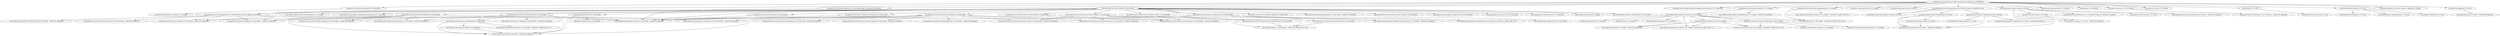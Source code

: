 digraph groovy__GMavenPlus {
	"org.codehaus.gmavenplus:gmavenplus-plugin:maven-plugin:4.3.0-SNAPSHOT" -> "org.apache.maven:maven-artifact:jar:3.9.9:provided" ; 
	"org.codehaus.gmavenplus:gmavenplus-plugin:maven-plugin:4.3.0-SNAPSHOT" -> "org.apache.maven:maven-core:jar:3.9.9:provided" ; 
	"org.codehaus.gmavenplus:gmavenplus-plugin:maven-plugin:4.3.0-SNAPSHOT" -> "org.apache.maven:maven-model:jar:3.9.9:provided (scope not updated to provided)" ; 
	"org.codehaus.gmavenplus:gmavenplus-plugin:maven-plugin:4.3.0-SNAPSHOT" -> "org.apache.maven:maven-plugin-api:jar:3.9.9:provided (scope not updated to provided)" ; 
	"org.codehaus.gmavenplus:gmavenplus-plugin:maven-plugin:4.3.0-SNAPSHOT" -> "org.apache.maven.plugin-tools:maven-plugin-annotations:jar:3.15.1:provided" ; 
	"org.codehaus.gmavenplus:gmavenplus-plugin:maven-plugin:4.3.0-SNAPSHOT" -> "org.apache.maven:maven-archiver:jar:3.6.3:compile" ; 
	"org.codehaus.gmavenplus:gmavenplus-plugin:maven-plugin:4.3.0-SNAPSHOT" -> "org.apache.maven.shared:file-management:jar:3.1.0:compile" ; 
	"org.codehaus.gmavenplus:gmavenplus-plugin:maven-plugin:4.3.0-SNAPSHOT" -> "commons-io:commons-io:jar:2.18.0:compile" ; 
	"org.codehaus.gmavenplus:gmavenplus-plugin:maven-plugin:4.3.0-SNAPSHOT" -> "org.apache.groovy:groovy:jar:4.0.26:test" ; 
	"org.codehaus.gmavenplus:gmavenplus-plugin:maven-plugin:4.3.0-SNAPSHOT" -> "org.apache.groovy:groovy-ant:jar:4.0.26:test" ; 
	"org.codehaus.gmavenplus:gmavenplus-plugin:maven-plugin:4.3.0-SNAPSHOT" -> "org.apache.groovy:groovy-groovydoc:jar:4.0.26:test (scope not updated to test)" ; 
	"org.codehaus.gmavenplus:gmavenplus-plugin:maven-plugin:4.3.0-SNAPSHOT" -> "org.fusesource.jansi:jansi:jar:2.4.1:runtime" ; 
	"org.codehaus.gmavenplus:gmavenplus-plugin:maven-plugin:4.3.0-SNAPSHOT" -> "jline:jline:jar:2.14.6:runtime" ; 
	"org.codehaus.gmavenplus:gmavenplus-plugin:maven-plugin:4.3.0-SNAPSHOT" -> "org.apache.ant:ant:jar:1.10.15:runtime" ; 
	"org.codehaus.gmavenplus:gmavenplus-plugin:maven-plugin:4.3.0-SNAPSHOT" -> "org.apache.ivy:ivy:jar:2.5.3:runtime" ; 
	"org.codehaus.gmavenplus:gmavenplus-plugin:maven-plugin:4.3.0-SNAPSHOT" -> "junit:junit:jar:4.13.2:test" ; 
	"org.codehaus.gmavenplus:gmavenplus-plugin:maven-plugin:4.3.0-SNAPSHOT" -> "org.mockito:mockito-core:jar:5.14.2:test" ; 
	"org.codehaus.gmavenplus:gmavenplus-plugin:maven-plugin:4.3.0-SNAPSHOT" -> "org.slf4j:slf4j-api:jar:2.0.16:test (scope not updated to compile)" ; 
	"org.codehaus.gmavenplus:gmavenplus-plugin:maven-plugin:4.3.0-SNAPSHOT" -> "org.slf4j:slf4j-simple:jar:2.0.16:test" ; 
	"org.apache.maven:maven-artifact:jar:3.9.9:provided" -> "org.codehaus.plexus:plexus-utils:jar:3.5.1:compile" ; 
	"org.apache.maven:maven-core:jar:3.9.9:provided" -> "(org.apache.maven:maven-model:jar:3.9.9:provided - omitted for duplicate)" ; 
	"org.apache.maven:maven-core:jar:3.9.9:provided" -> "org.apache.maven:maven-settings:jar:3.9.9:provided" ; 
	"org.apache.maven:maven-core:jar:3.9.9:provided" -> "org.apache.maven:maven-settings-builder:jar:3.9.9:provided" ; 
	"org.apache.maven:maven-core:jar:3.9.9:provided" -> "org.apache.maven:maven-builder-support:jar:3.9.9:provided" ; 
	"org.apache.maven:maven-core:jar:3.9.9:provided" -> "org.apache.maven:maven-repository-metadata:jar:3.9.9:provided" ; 
	"org.apache.maven:maven-core:jar:3.9.9:provided" -> "(org.apache.maven:maven-artifact:jar:3.9.9:provided - omitted for duplicate)" ; 
	"org.apache.maven:maven-core:jar:3.9.9:provided" -> "(org.apache.maven:maven-plugin-api:jar:3.9.9:provided - omitted for duplicate)" ; 
	"org.apache.maven:maven-core:jar:3.9.9:provided" -> "org.apache.maven:maven-model-builder:jar:3.9.9:provided" ; 
	"org.apache.maven:maven-core:jar:3.9.9:provided" -> "org.apache.maven:maven-resolver-provider:jar:3.9.9:provided" ; 
	"org.apache.maven:maven-core:jar:3.9.9:provided" -> "org.apache.maven.resolver:maven-resolver-impl:jar:1.9.22:provided" ; 
	"org.apache.maven:maven-core:jar:3.9.9:provided" -> "org.apache.maven.resolver:maven-resolver-api:jar:1.9.22:provided" ; 
	"org.apache.maven:maven-core:jar:3.9.9:provided" -> "org.apache.maven.resolver:maven-resolver-spi:jar:1.9.22:provided" ; 
	"org.apache.maven:maven-core:jar:3.9.9:provided" -> "org.apache.maven.resolver:maven-resolver-util:jar:1.9.22:provided" ; 
	"org.apache.maven:maven-core:jar:3.9.9:provided" -> "org.apache.maven.shared:maven-shared-utils:jar:3.4.2:provided" ; 
	"org.apache.maven:maven-core:jar:3.9.9:provided" -> "org.eclipse.sisu:org.eclipse.sisu.plexus:jar:0.9.0.M3:provided" ; 
	"org.apache.maven:maven-core:jar:3.9.9:provided" -> "org.eclipse.sisu:org.eclipse.sisu.inject:jar:0.9.0.M3:provided" ; 
	"org.apache.maven:maven-core:jar:3.9.9:provided" -> "com.google.inject:guice:jar:5.1.0:provided" ; 
	"org.apache.maven:maven-core:jar:3.9.9:provided" -> "com.google.guava:guava:jar:33.2.1-jre:provided" ; 
	"org.apache.maven:maven-core:jar:3.9.9:provided" -> "com.google.guava:failureaccess:jar:1.0.2:provided" ; 
	"org.apache.maven:maven-core:jar:3.9.9:provided" -> "javax.inject:javax.inject:jar:1:compile" ; 
	"org.apache.maven:maven-core:jar:3.9.9:provided" -> "(org.codehaus.plexus:plexus-utils:jar:3.5.1:provided - omitted for duplicate)" ; 
	"org.apache.maven:maven-core:jar:3.9.9:provided" -> "org.codehaus.plexus:plexus-classworlds:jar:2.8.0:provided" ; 
	"org.apache.maven:maven-core:jar:3.9.9:provided" -> "org.codehaus.plexus:plexus-interpolation:jar:1.27:compile" ; 
	"org.apache.maven:maven-core:jar:3.9.9:provided" -> "org.codehaus.plexus:plexus-component-annotations:jar:2.1.0:provided" ; 
	"org.apache.maven:maven-core:jar:3.9.9:provided" -> "(org.slf4j:slf4j-api:jar:1.7.36:provided - omitted for conflict with 2.0.16)" ; 
	"org.apache.maven:maven-settings:jar:3.9.9:provided" -> "(org.codehaus.plexus:plexus-utils:jar:3.5.1:provided - omitted for duplicate)" ; 
	"org.apache.maven:maven-settings-builder:jar:3.9.9:provided" -> "(org.apache.maven:maven-builder-support:jar:3.9.9:provided - omitted for duplicate)" ; 
	"org.apache.maven:maven-settings-builder:jar:3.9.9:provided" -> "(javax.inject:javax.inject:jar:1:provided - omitted for duplicate)" ; 
	"org.apache.maven:maven-settings-builder:jar:3.9.9:provided" -> "(org.codehaus.plexus:plexus-interpolation:jar:1.27:provided - omitted for duplicate)" ; 
	"org.apache.maven:maven-settings-builder:jar:3.9.9:provided" -> "(org.codehaus.plexus:plexus-utils:jar:3.5.1:provided - omitted for duplicate)" ; 
	"org.apache.maven:maven-settings-builder:jar:3.9.9:provided" -> "(org.apache.maven:maven-settings:jar:3.9.9:provided - omitted for duplicate)" ; 
	"org.apache.maven:maven-settings-builder:jar:3.9.9:provided" -> "org.codehaus.plexus:plexus-sec-dispatcher:jar:2.0:provided" ; 
	"org.codehaus.plexus:plexus-sec-dispatcher:jar:2.0:provided" -> "(org.codehaus.plexus:plexus-utils:jar:3.4.1:provided - omitted for conflict with 3.5.1)" ; 
	"org.codehaus.plexus:plexus-sec-dispatcher:jar:2.0:provided" -> "org.codehaus.plexus:plexus-cipher:jar:2.0:provided" ; 
	"org.codehaus.plexus:plexus-sec-dispatcher:jar:2.0:provided" -> "(javax.inject:javax.inject:jar:1:provided - omitted for duplicate)" ; 
	"org.codehaus.plexus:plexus-cipher:jar:2.0:provided" -> "(javax.inject:javax.inject:jar:1:provided - omitted for duplicate)" ; 
	"org.apache.maven:maven-repository-metadata:jar:3.9.9:provided" -> "(org.codehaus.plexus:plexus-utils:jar:3.5.1:provided - omitted for duplicate)" ; 
	"org.apache.maven:maven-model-builder:jar:3.9.9:provided" -> "(org.codehaus.plexus:plexus-interpolation:jar:1.27:provided - omitted for duplicate)" ; 
	"org.apache.maven:maven-model-builder:jar:3.9.9:provided" -> "(javax.inject:javax.inject:jar:1:provided - omitted for duplicate)" ; 
	"org.apache.maven:maven-model-builder:jar:3.9.9:provided" -> "(org.apache.maven:maven-model:jar:3.9.9:provided - omitted for duplicate)" ; 
	"org.apache.maven:maven-model-builder:jar:3.9.9:provided" -> "(org.apache.maven:maven-artifact:jar:3.9.9:provided - omitted for duplicate)" ; 
	"org.apache.maven:maven-model-builder:jar:3.9.9:provided" -> "(org.apache.maven:maven-builder-support:jar:3.9.9:provided - omitted for duplicate)" ; 
	"org.apache.maven:maven-model-builder:jar:3.9.9:provided" -> "(org.eclipse.sisu:org.eclipse.sisu.inject:jar:0.9.0.M3:provided - omitted for duplicate)" ; 
	"org.apache.maven:maven-resolver-provider:jar:3.9.9:provided" -> "(org.apache.maven:maven-model:jar:3.9.9:provided - omitted for duplicate)" ; 
	"org.apache.maven:maven-resolver-provider:jar:3.9.9:provided" -> "(org.apache.maven:maven-model-builder:jar:3.9.9:provided - omitted for duplicate)" ; 
	"org.apache.maven:maven-resolver-provider:jar:3.9.9:provided" -> "(org.apache.maven:maven-repository-metadata:jar:3.9.9:provided - omitted for duplicate)" ; 
	"org.apache.maven:maven-resolver-provider:jar:3.9.9:provided" -> "(org.apache.maven.resolver:maven-resolver-api:jar:1.9.22:provided - omitted for duplicate)" ; 
	"org.apache.maven:maven-resolver-provider:jar:3.9.9:provided" -> "(org.apache.maven.resolver:maven-resolver-spi:jar:1.9.22:provided - omitted for duplicate)" ; 
	"org.apache.maven:maven-resolver-provider:jar:3.9.9:provided" -> "(org.apache.maven.resolver:maven-resolver-util:jar:1.9.22:provided - omitted for duplicate)" ; 
	"org.apache.maven:maven-resolver-provider:jar:3.9.9:provided" -> "(org.apache.maven.resolver:maven-resolver-impl:jar:1.9.22:provided - omitted for duplicate)" ; 
	"org.apache.maven:maven-resolver-provider:jar:3.9.9:provided" -> "(org.codehaus.plexus:plexus-utils:jar:3.5.1:provided - omitted for duplicate)" ; 
	"org.apache.maven:maven-resolver-provider:jar:3.9.9:provided" -> "(javax.inject:javax.inject:jar:1:provided - omitted for duplicate)" ; 
	"org.apache.maven.resolver:maven-resolver-impl:jar:1.9.22:provided" -> "(org.apache.maven.resolver:maven-resolver-api:jar:1.9.22:provided - omitted for duplicate)" ; 
	"org.apache.maven.resolver:maven-resolver-impl:jar:1.9.22:provided" -> "(org.apache.maven.resolver:maven-resolver-spi:jar:1.9.22:provided - omitted for duplicate)" ; 
	"org.apache.maven.resolver:maven-resolver-impl:jar:1.9.22:provided" -> "org.apache.maven.resolver:maven-resolver-named-locks:jar:1.9.22:provided" ; 
	"org.apache.maven.resolver:maven-resolver-impl:jar:1.9.22:provided" -> "(org.apache.maven.resolver:maven-resolver-util:jar:1.9.22:provided - omitted for duplicate)" ; 
	"org.apache.maven.resolver:maven-resolver-impl:jar:1.9.22:provided" -> "(org.slf4j:slf4j-api:jar:1.7.36:provided - omitted for conflict with 2.0.16)" ; 
	"org.apache.maven.resolver:maven-resolver-named-locks:jar:1.9.22:provided" -> "(org.slf4j:slf4j-api:jar:1.7.36:provided - omitted for conflict with 2.0.16)" ; 
	"org.apache.maven.resolver:maven-resolver-spi:jar:1.9.22:provided" -> "(org.apache.maven.resolver:maven-resolver-api:jar:1.9.22:provided - omitted for duplicate)" ; 
	"org.apache.maven.resolver:maven-resolver-util:jar:1.9.22:provided" -> "(org.apache.maven.resolver:maven-resolver-api:jar:1.9.22:provided - omitted for duplicate)" ; 
	"org.apache.maven.shared:maven-shared-utils:jar:3.4.2:provided" -> "(org.slf4j:slf4j-api:jar:1.7.36:provided - omitted for conflict with 2.0.16)" ; 
	"org.eclipse.sisu:org.eclipse.sisu.plexus:jar:0.9.0.M3:provided" -> "(org.eclipse.sisu:org.eclipse.sisu.inject:jar:0.9.0.M3:provided - omitted for duplicate)" ; 
	"org.eclipse.sisu:org.eclipse.sisu.plexus:jar:0.9.0.M3:provided" -> "(org.codehaus.plexus:plexus-component-annotations:jar:2.1.0:provided - omitted for duplicate)" ; 
	"org.eclipse.sisu:org.eclipse.sisu.plexus:jar:0.9.0.M3:provided" -> "(org.codehaus.plexus:plexus-classworlds:jar:2.6.0:provided - omitted for conflict with 2.8.0)" ; 
	"org.eclipse.sisu:org.eclipse.sisu.plexus:jar:0.9.0.M3:provided" -> "(org.codehaus.plexus:plexus-utils:jar:3.5.1:provided - omitted for duplicate)" ; 
	"org.eclipse.sisu:org.eclipse.sisu.plexus:jar:0.9.0.M3:provided" -> "org.codehaus.plexus:plexus-xml:jar:3.0.0:provided" ; 
	"com.google.inject:guice:jar:5.1.0:provided" -> "(javax.inject:javax.inject:jar:1:provided - omitted for duplicate)" ; 
	"com.google.inject:guice:jar:5.1.0:provided" -> "aopalliance:aopalliance:jar:1.0:provided" ; 
	"org.apache.maven:maven-model:jar:3.9.9:provided (scope not updated to provided)" -> "(org.codehaus.plexus:plexus-utils:jar:3.5.1:provided - omitted for duplicate)" ; 
	"org.apache.maven:maven-plugin-api:jar:3.9.9:provided (scope not updated to provided)" -> "(org.apache.maven:maven-model:jar:3.9.9:provided - omitted for duplicate)" ; 
	"org.apache.maven:maven-plugin-api:jar:3.9.9:provided (scope not updated to provided)" -> "(org.apache.maven:maven-artifact:jar:3.9.9:provided - omitted for duplicate)" ; 
	"org.apache.maven:maven-plugin-api:jar:3.9.9:provided (scope not updated to provided)" -> "(org.eclipse.sisu:org.eclipse.sisu.plexus:jar:0.9.0.M3:provided - omitted for duplicate)" ; 
	"org.apache.maven:maven-plugin-api:jar:3.9.9:provided (scope not updated to provided)" -> "(org.codehaus.plexus:plexus-utils:jar:3.5.1:provided - omitted for duplicate)" ; 
	"org.apache.maven:maven-plugin-api:jar:3.9.9:provided (scope not updated to provided)" -> "(org.codehaus.plexus:plexus-classworlds:jar:2.8.0:provided - omitted for duplicate)" ; 
	"org.apache.maven:maven-archiver:jar:3.6.3:compile" -> "org.codehaus.plexus:plexus-archiver:jar:4.10.0:compile" ; 
	"org.apache.maven:maven-archiver:jar:3.6.3:compile" -> "(org.codehaus.plexus:plexus-interpolation:jar:1.27:compile - omitted for duplicate)" ; 
	"org.codehaus.plexus:plexus-archiver:jar:4.10.0:compile" -> "(javax.inject:javax.inject:jar:1:compile - omitted for duplicate)" ; 
	"org.codehaus.plexus:plexus-archiver:jar:4.10.0:compile" -> "(org.codehaus.plexus:plexus-utils:jar:4.0.1:compile - omitted for conflict with 3.5.1)" ; 
	"org.codehaus.plexus:plexus-archiver:jar:4.10.0:compile" -> "org.codehaus.plexus:plexus-io:jar:3.5.0:compile" ; 
	"org.codehaus.plexus:plexus-archiver:jar:4.10.0:compile" -> "(commons-io:commons-io:jar:2.16.1:compile - omitted for conflict with 2.18.0)" ; 
	"org.codehaus.plexus:plexus-archiver:jar:4.10.0:compile" -> "org.apache.commons:commons-compress:jar:1.26.2:compile" ; 
	"org.codehaus.plexus:plexus-archiver:jar:4.10.0:compile" -> "(org.slf4j:slf4j-api:jar:1.7.36:compile - omitted for conflict with 2.0.16)" ; 
	"org.codehaus.plexus:plexus-archiver:jar:4.10.0:compile" -> "io.airlift:aircompressor:jar:0.27:compile" ; 
	"org.codehaus.plexus:plexus-archiver:jar:4.10.0:compile" -> "org.tukaani:xz:jar:1.9:runtime" ; 
	"org.codehaus.plexus:plexus-archiver:jar:4.10.0:compile" -> "com.github.luben:zstd-jni:jar:1.5.6-3:runtime" ; 
	"org.codehaus.plexus:plexus-io:jar:3.5.0:compile" -> "(javax.inject:javax.inject:jar:1:compile - omitted for duplicate)" ; 
	"org.codehaus.plexus:plexus-io:jar:3.5.0:compile" -> "(org.codehaus.plexus:plexus-utils:jar:4.0.1:compile - omitted for conflict with 3.5.1)" ; 
	"org.codehaus.plexus:plexus-io:jar:3.5.0:compile" -> "(commons-io:commons-io:jar:2.16.1:compile - omitted for conflict with 2.18.0)" ; 
	"org.apache.commons:commons-compress:jar:1.26.2:compile" -> "commons-codec:commons-codec:jar:1.17.0:compile" ; 
	"org.apache.commons:commons-compress:jar:1.26.2:compile" -> "(commons-io:commons-io:jar:2.16.1:compile - omitted for conflict with 2.18.0)" ; 
	"org.apache.commons:commons-compress:jar:1.26.2:compile" -> "org.apache.commons:commons-lang3:jar:3.14.0:compile" ; 
	"org.apache.maven.shared:file-management:jar:3.1.0:compile" -> "(org.slf4j:slf4j-api:jar:1.7.36:compile - omitted for conflict with 2.0.16)" ; 
	"org.apache.maven.shared:file-management:jar:3.1.0:compile" -> "(org.codehaus.plexus:plexus-utils:jar:3.4.2:compile - omitted for conflict with 3.5.1)" ; 
	"org.apache.groovy:groovy-ant:jar:4.0.26:test" -> "(org.apache.groovy:groovy:jar:4.0.26:test - omitted for duplicate)" ; 
	"org.apache.groovy:groovy-ant:jar:4.0.26:test" -> "(org.apache.ant:ant:jar:1.10.15:test - omitted for duplicate)" ; 
	"org.apache.groovy:groovy-ant:jar:4.0.26:test" -> "org.apache.ant:ant-junit:jar:1.10.15:test" ; 
	"org.apache.groovy:groovy-ant:jar:4.0.26:test" -> "org.apache.ant:ant-launcher:jar:1.10.15:runtime (scope not updated to runtime)" ; 
	"org.apache.groovy:groovy-ant:jar:4.0.26:test" -> "org.apache.ant:ant-antlr:jar:1.10.15:test" ; 
	"org.apache.groovy:groovy-ant:jar:4.0.26:test" -> "(org.apache.groovy:groovy-groovydoc:jar:4.0.26:test - omitted for duplicate)" ; 
	"org.apache.ant:ant-junit:jar:1.10.15:test" -> "(org.apache.ant:ant:jar:1.10.15:test - omitted for duplicate)" ; 
	"org.apache.groovy:groovy-groovydoc:jar:4.0.26:test (scope not updated to test)" -> "(org.apache.groovy:groovy:jar:4.0.26:test - omitted for duplicate)" ; 
	"org.apache.groovy:groovy-groovydoc:jar:4.0.26:test (scope not updated to test)" -> "com.github.javaparser:javaparser-core:jar:3.26.3:test" ; 
	"org.apache.groovy:groovy-groovydoc:jar:4.0.26:test (scope not updated to test)" -> "org.apache.groovy:groovy-templates:jar:4.0.26:test" ; 
	"org.apache.groovy:groovy-groovydoc:jar:4.0.26:test (scope not updated to test)" -> "org.apache.groovy:groovy-docgenerator:jar:4.0.26:test" ; 
	"org.apache.groovy:groovy-templates:jar:4.0.26:test" -> "(org.apache.groovy:groovy:jar:4.0.26:test - omitted for duplicate)" ; 
	"org.apache.groovy:groovy-templates:jar:4.0.26:test" -> "org.apache.groovy:groovy-xml:jar:4.0.26:test" ; 
	"org.apache.groovy:groovy-xml:jar:4.0.26:test" -> "(org.apache.groovy:groovy:jar:4.0.26:test - omitted for duplicate)" ; 
	"org.apache.groovy:groovy-docgenerator:jar:4.0.26:test" -> "(org.apache.groovy:groovy:jar:4.0.26:test - omitted for duplicate)" ; 
	"org.apache.groovy:groovy-docgenerator:jar:4.0.26:test" -> "(org.apache.groovy:groovy-templates:jar:4.0.26:test - omitted for duplicate)" ; 
	"org.apache.groovy:groovy-docgenerator:jar:4.0.26:test" -> "com.thoughtworks.qdox:qdox:jar:1.12.1:test" ; 
	"org.apache.ant:ant:jar:1.10.15:runtime" -> "(org.apache.ant:ant-launcher:jar:1.10.15:runtime - omitted for duplicate)" ; 
	"junit:junit:jar:4.13.2:test" -> "org.hamcrest:hamcrest-core:jar:1.3:test" ; 
	"org.mockito:mockito-core:jar:5.14.2:test" -> "net.bytebuddy:byte-buddy:jar:1.15.4:test" ; 
	"org.mockito:mockito-core:jar:5.14.2:test" -> "net.bytebuddy:byte-buddy-agent:jar:1.15.4:test" ; 
	"org.mockito:mockito-core:jar:5.14.2:test" -> "org.objenesis:objenesis:jar:3.3:test" ; 
	"org.slf4j:slf4j-simple:jar:2.0.16:test" -> "(org.slf4j:slf4j-api:jar:2.0.16:test - omitted for duplicate)" ; 
}
